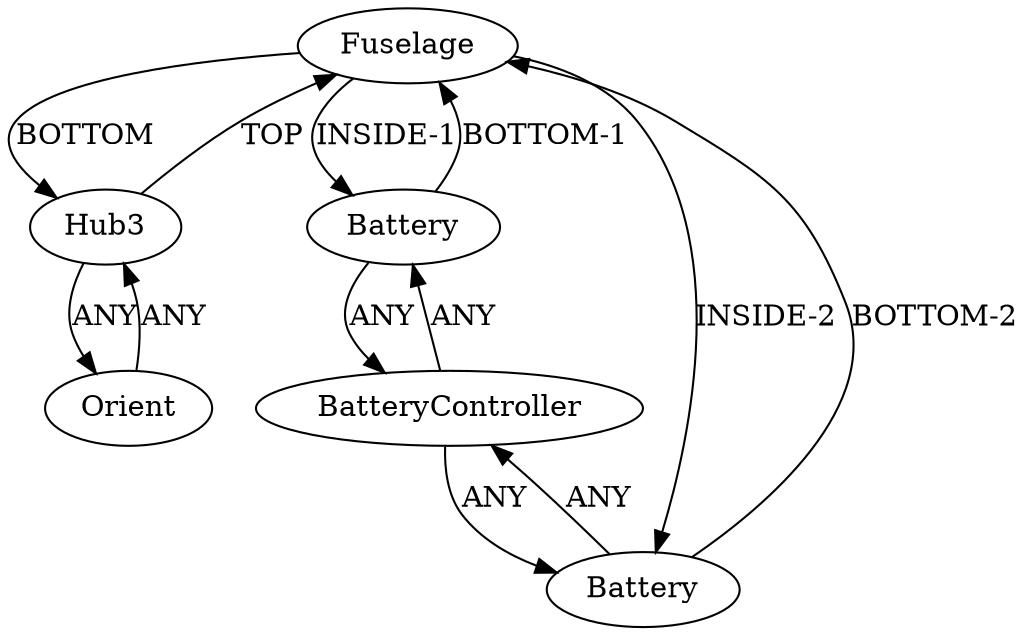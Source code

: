 /* Created by igraph 0.10.2 */
digraph {
  0 [
    instance=Fuselage_instance_1
    label=Fuselage
  ];
  1 [
    instance=Hub3_instance_4
    label=Hub3
  ];
  2 [
    instance=Battery_instance_1
    label=Battery
  ];
  3 [
    instance=Battery_instance_2
    label=Battery
  ];
  4 [
    instance=Orient
    label=Orient
  ];
  5 [
    instance=BatteryController_instance_1
    label=BatteryController
  ];

  0 -> 1 [
    label=BOTTOM
  ];
  0 -> 2 [
    label="INSIDE-1"
  ];
  0 -> 3 [
    label="INSIDE-2"
  ];
  1 -> 0 [
    label=TOP
  ];
  1 -> 4 [
    label=ANY
  ];
  2 -> 0 [
    label="BOTTOM-1"
  ];
  2 -> 5 [
    label=ANY
  ];
  3 -> 0 [
    label="BOTTOM-2"
  ];
  3 -> 5 [
    label=ANY
  ];
  4 -> 1 [
    label=ANY
  ];
  5 -> 2 [
    label=ANY
  ];
  5 -> 3 [
    label=ANY
  ];
}
